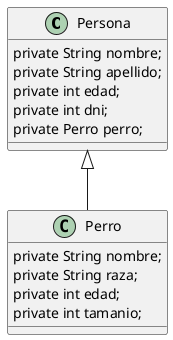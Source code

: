 @startuml

Persona <|-- Perro

class Persona {
private String nombre;
private String apellido;
private int edad;
private int dni;
private Perro perro;
}

class Perro {
private String nombre;
private String raza;
private int edad;
private int tamanio;
}

@enduml
